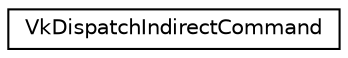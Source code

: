 digraph "Graphical Class Hierarchy"
{
 // LATEX_PDF_SIZE
  edge [fontname="Helvetica",fontsize="10",labelfontname="Helvetica",labelfontsize="10"];
  node [fontname="Helvetica",fontsize="10",shape=record];
  rankdir="LR";
  Node0 [label="VkDispatchIndirectCommand",height=0.2,width=0.4,color="black", fillcolor="white", style="filled",URL="$structVkDispatchIndirectCommand.html",tooltip=" "];
}
